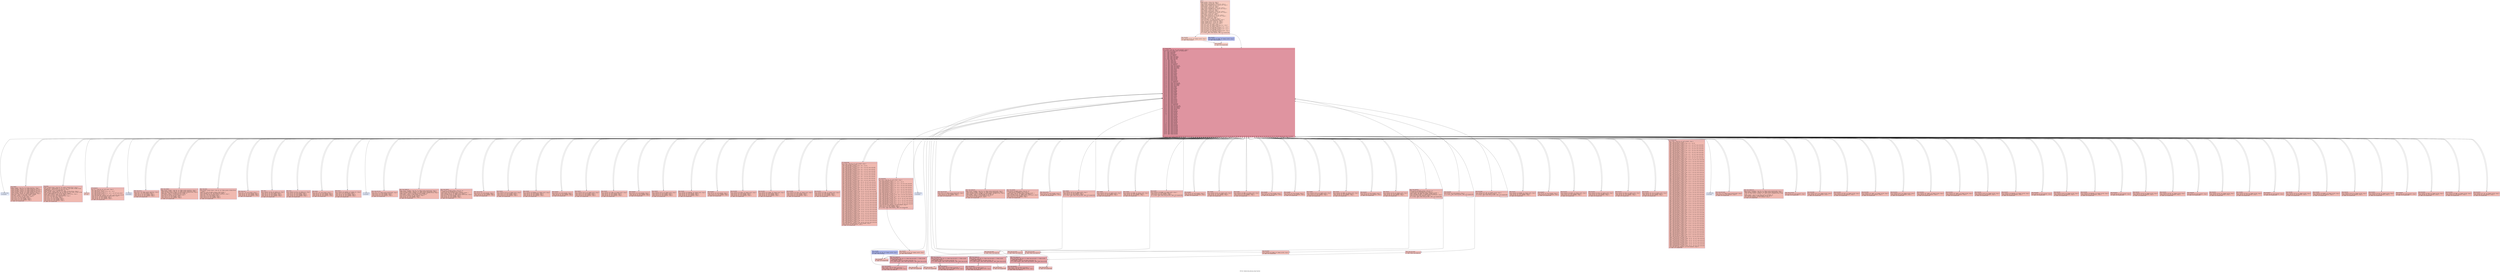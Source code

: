 digraph "CFG for 'chakravyuha_decrypt_string' function" {
	label="CFG for 'chakravyuha_decrypt_string' function";

	Node0x6248902d66d0 [shape=record,color="#3d50c3ff", style=filled, fillcolor="#f08b6e70" fontname="Courier",label="{entry:\l|  %dummy.var219 = alloca i32, align 4\l  %cff.state157 = alloca i32, align 4\l  %fake.counter.phialloca154 = alloca i32, align 4\l  %fake.counter.reload155.alloca = alloca i32, align 4\l  %dummy.var119 = alloca i32, align 4\l  %cff.state82 = alloca i32, align 4\l  %fake.counter.phialloca79 = alloca i32, align 4\l  %fake.counter.reload80.alloca = alloca i32, align 4\l  %dummy.var53 = alloca i32, align 4\l  %cff.state35 = alloca i32, align 4\l  %fake.counter.phialloca32 = alloca i32, align 4\l  %fake.counter.reload33.alloca = alloca i32, align 4\l  %dummy.var12 = alloca i32, align 4\l  %cff.state5 = alloca i32, align 4\l  %fake.counter.phialloca = alloca i32, align 4\l  %fake.counter.reload.alloca = alloca i32, align 4\l  %dummy.var = alloca i32, align 4\l  %cff.state = alloca i32, align 4\l  %index.phialloca = alloca i32, align 4\l  store i32 undef, ptr %index.phialloca, align 4\l  store i32 0, ptr %index.phialloca, align 4\l  %index.reload2.alloca = alloca i32, align 4\l  %index.reload1.alloca = alloca i32, align 4\l  %index.reload.alloca = alloca i32, align 4\l  store i32 1, ptr %cff.state, align 4\l  store i32 undef, ptr %fake.counter.phialloca, align 4\l  store i32 4, ptr %cff.state5, align 4\l  store i32 undef, ptr %fake.counter.phialloca32, align 4\l  store i32 14, ptr %cff.state35, align 4\l  store i32 undef, ptr %fake.counter.phialloca79, align 4\l  store i32 33, ptr %cff.state82, align 4\l  store i32 undef, ptr %fake.counter.phialloca154, align 4\l  store i32 58, ptr %cff.state157, align 4\l  br i1 false, label %fake.then250, label %cff.dispatch158\l|{<s0>T|<s1>F}}"];
	Node0x6248902d66d0:s0 -> Node0x6248903cb530;
	Node0x6248902d66d0:s1 -> Node0x624890377e90;
	Node0x6248902d6670 [shape=record,color="#3d50c3ff", style=filled, fillcolor="#de614d70" fontname="Courier",label="{loop_header:\l|  %index.reload3 = load i32, ptr %index.phialloca, align 4\l  %index.reload2 = load i32, ptr %index.phialloca, align 4\l  store i32 %index.reload2, ptr %index.reload2.alloca, align 4\l  %index.reload1 = load i32, ptr %index.phialloca, align 4\l  store i32 %index.reload1, ptr %index.reload1.alloca, align 4\l  %index.reload = load i32, ptr %index.phialloca, align 4\l  store i32 %index.reload, ptr %index.reload.alloca, align 4\l  %loop_cond = icmp slt i32 %index.reload3, %length\l  %cff.next = select i1 %loop_cond, i32 2, i32 3\l  store i32 %cff.next, ptr %cff.state, align 4\l  store i32 4, ptr %cff.state5, align 4\l  store i32 14, ptr %cff.state35, align 4\l  store i32 33, ptr %cff.state82, align 4\l  store i32 58, ptr %cff.state157, align 4\l  br label %cff.dispatch158\l}"];
	Node0x6248902d6670 -> Node0x624890377e90;
	Node0x6248902d64e0 [shape=record,color="#3d50c3ff", style=filled, fillcolor="#de614d70" fontname="Courier",label="{loop_body:\l|  %index.reload2.reload = load i32, ptr %index.reload2.alloca, align 4\l  %src_char_ptr = getelementptr i8, ptr %src_ptr, i32 %index.reload2.reload\l  %loaded_byte = load i8, ptr %src_char_ptr, align 1\l  %decrypted_byte = xor i8 %loaded_byte, -83\l  %index.reload1.reload = load i32, ptr %index.reload1.alloca, align 4\l  %dest_char_ptr = getelementptr i8, ptr %dest_ptr, i32 %index.reload1.reload\l  store i8 %decrypted_byte, ptr %dest_char_ptr, align 1\l  %index.reload.reload = load i32, ptr %index.reload.alloca, align 4\l  %next_index = add i32 %index.reload.reload, 1\l  store i32 %next_index, ptr %index.phialloca, align 4\l  store i32 1, ptr %cff.state, align 4\l  store i32 4, ptr %cff.state5, align 4\l  store i32 14, ptr %cff.state35, align 4\l  store i32 33, ptr %cff.state82, align 4\l  store i32 58, ptr %cff.state157, align 4\l  br label %cff.dispatch158\l}"];
	Node0x6248902d64e0 -> Node0x624890377e90;
	Node0x6248902d6610 [shape=record,color="#3d50c3ff", style=filled, fillcolor="#f08b6e70" fontname="Courier",label="{loop_exit:\l|  ret void\l}"];
	Node0x6248902d6730 [shape=record,color="#3d50c3ff", style=filled, fillcolor="#de614d70" fontname="Courier",label="{cff.dispatch:\l|  %cff.cur = load i32, ptr %cff.state, align 4\l  %0 = icmp eq i32 %cff.cur, 1\l  %cff.case.select = select i1 %0, i32 1, i32 5\l  %1 = icmp eq i32 %cff.cur, 2\l  %cff.case.select9 = select i1 %1, i32 2, i32 %cff.case.select\l  %2 = icmp eq i32 %cff.cur, 3\l  %cff.case.select10 = select i1 %2, i32 3, i32 %cff.case.select9\l  store i32 %cff.case.select10, ptr %cff.state5, align 4\l  store i32 14, ptr %cff.state35, align 4\l  store i32 33, ptr %cff.state82, align 4\l  store i32 58, ptr %cff.state157, align 4\l  br label %cff.dispatch158\l}"];
	Node0x6248902d6730 -> Node0x624890377e90;
	Node0x6248902ed750 [shape=record,color="#3d50c3ff", style=filled, fillcolor="#c7d7f070" fontname="Courier",label="{cff.default:\l|  unreachable\l}"];
	Node0x6248902fbd10 [shape=record,color="#3d50c3ff", style=filled, fillcolor="#de614d70" fontname="Courier",label="{fake.loop.entry:\l|  store i32 0, ptr %fake.counter.phialloca, align 4\l  store i32 7, ptr %cff.state5, align 4\l  store i32 14, ptr %cff.state35, align 4\l  store i32 33, ptr %cff.state82, align 4\l  store i32 58, ptr %cff.state157, align 4\l  br label %cff.dispatch158\l}"];
	Node0x6248902fbd10 -> Node0x624890377e90;
	Node0x6248902fbda0 [shape=record,color="#3d50c3ff", style=filled, fillcolor="#de614d70" fontname="Courier",label="{fake.loop.header:\l|  %fake.counter.reload4 = load i32, ptr %fake.counter.phialloca, align 4\l  %fake.counter.reload = load i32, ptr %fake.counter.phialloca, align 4\l  store i32 %fake.counter.reload, ptr %fake.counter.reload.alloca, align 4\l  %fake.cond = icmp slt i32 %fake.counter.reload4, 10\l  %cff.next11 = select i1 %fake.cond, i32 8, i32 9\l  store i32 %cff.next11, ptr %cff.state5, align 4\l  store i32 14, ptr %cff.state35, align 4\l  store i32 33, ptr %cff.state82, align 4\l  store i32 58, ptr %cff.state157, align 4\l  br label %cff.dispatch158\l}"];
	Node0x6248902fbda0 -> Node0x624890377e90;
	Node0x6248902fbe30 [shape=record,color="#3d50c3ff", style=filled, fillcolor="#de614d70" fontname="Courier",label="{fake.loop.body:\l|  %fake.counter.reload.reload = load i32, ptr %fake.counter.reload.alloca,\l... align 4\l  %fake.inc = add i32 %fake.counter.reload.reload, 1\l  store volatile i32 1387, ptr %dummy.var, align 4\l  store i32 %fake.inc, ptr %fake.counter.phialloca, align 4\l  store i32 7, ptr %cff.state5, align 4\l  store i32 14, ptr %cff.state35, align 4\l  store i32 33, ptr %cff.state82, align 4\l  store i32 58, ptr %cff.state157, align 4\l  br label %cff.dispatch158\l}"];
	Node0x6248902fbe30 -> Node0x624890377e90;
	Node0x6248902fbec0 [shape=record,color="#3d50c3ff", style=filled, fillcolor="#de614d70" fontname="Courier",label="{fake.loop.exit:\l|  store i32 4, ptr %cff.state5, align 4\l  store i32 14, ptr %cff.state35, align 4\l  store i32 33, ptr %cff.state82, align 4\l  store i32 58, ptr %cff.state157, align 4\l  br label %cff.dispatch158\l}"];
	Node0x6248902fbec0 -> Node0x624890377e90;
	Node0x6248902fc4d0 [shape=record,color="#3d50c3ff", style=filled, fillcolor="#de614d70" fontname="Courier",label="{fake.then:\l|  store volatile i32 48, ptr %dummy.var, align 4\l  store i32 12, ptr %cff.state5, align 4\l  store i32 14, ptr %cff.state35, align 4\l  store i32 33, ptr %cff.state82, align 4\l  store i32 58, ptr %cff.state157, align 4\l  br label %cff.dispatch158\l}"];
	Node0x6248902fc4d0 -> Node0x624890377e90;
	Node0x6248902fc560 [shape=record,color="#3d50c3ff", style=filled, fillcolor="#de614d70" fontname="Courier",label="{fake.else:\l|  store volatile i32 576, ptr %dummy.var, align 4\l  store i32 12, ptr %cff.state5, align 4\l  store i32 14, ptr %cff.state35, align 4\l  store i32 33, ptr %cff.state82, align 4\l  store i32 58, ptr %cff.state157, align 4\l  br label %cff.dispatch158\l}"];
	Node0x6248902fc560 -> Node0x624890377e90;
	Node0x6248902fc5f0 [shape=record,color="#3d50c3ff", style=filled, fillcolor="#de614d70" fontname="Courier",label="{fake.merge:\l|  store i32 4, ptr %cff.state5, align 4\l  store i32 14, ptr %cff.state35, align 4\l  store i32 33, ptr %cff.state82, align 4\l  store i32 58, ptr %cff.state157, align 4\l  br label %cff.dispatch158\l}"];
	Node0x6248902fc5f0 -> Node0x624890377e90;
	Node0x6248902fc950 [shape=record,color="#3d50c3ff", style=filled, fillcolor="#de614d70" fontname="Courier",label="{fake.block:\l|  store volatile i32 1640795, ptr %dummy.var, align 4\l  store i32 4, ptr %cff.state5, align 4\l  store i32 14, ptr %cff.state35, align 4\l  store i32 33, ptr %cff.state82, align 4\l  store i32 58, ptr %cff.state157, align 4\l  br label %cff.dispatch158\l}"];
	Node0x6248902fc950 -> Node0x624890377e90;
	Node0x6248902fc000 [shape=record,color="#3d50c3ff", style=filled, fillcolor="#de614d70" fontname="Courier",label="{cff.dispatch6:\l|  %cff.cur8 = load i32, ptr %cff.state5, align 4\l  %3 = icmp eq i32 %cff.cur8, 1\l  %cff.case.select39 = select i1 %3, i32 1, i32 15\l  %4 = icmp eq i32 %cff.cur8, 2\l  %cff.case.select40 = select i1 %4, i32 2, i32 %cff.case.select39\l  %5 = icmp eq i32 %cff.cur8, 3\l  %cff.case.select41 = select i1 %5, i32 3, i32 %cff.case.select40\l  %6 = icmp eq i32 %cff.cur8, 4\l  %cff.case.select42 = select i1 %6, i32 4, i32 %cff.case.select41\l  %7 = icmp eq i32 %cff.cur8, 5\l  %cff.case.select43 = select i1 %7, i32 5, i32 %cff.case.select42\l  %8 = icmp eq i32 %cff.cur8, 6\l  %cff.case.select44 = select i1 %8, i32 6, i32 %cff.case.select43\l  %9 = icmp eq i32 %cff.cur8, 7\l  %cff.case.select45 = select i1 %9, i32 7, i32 %cff.case.select44\l  %10 = icmp eq i32 %cff.cur8, 8\l  %cff.case.select46 = select i1 %10, i32 8, i32 %cff.case.select45\l  %11 = icmp eq i32 %cff.cur8, 9\l  %cff.case.select47 = select i1 %11, i32 9, i32 %cff.case.select46\l  %12 = icmp eq i32 %cff.cur8, 10\l  %cff.case.select48 = select i1 %12, i32 10, i32 %cff.case.select47\l  %13 = icmp eq i32 %cff.cur8, 11\l  %cff.case.select49 = select i1 %13, i32 11, i32 %cff.case.select48\l  %14 = icmp eq i32 %cff.cur8, 12\l  %cff.case.select50 = select i1 %14, i32 12, i32 %cff.case.select49\l  %15 = icmp eq i32 %cff.cur8, 13\l  %cff.case.select51 = select i1 %15, i32 13, i32 %cff.case.select50\l  store i32 %cff.case.select51, ptr %cff.state35, align 4\l  store i32 33, ptr %cff.state82, align 4\l  store i32 58, ptr %cff.state157, align 4\l  br i1 false, label %fake.then247, label %cff.dispatch158\l|{<s0>T|<s1>F}}"];
	Node0x6248902fc000:s0 -> Node0x6248903cb0b0;
	Node0x6248902fc000:s1 -> Node0x624890377e90;
	Node0x6248902fc060 [shape=record,color="#3d50c3ff", style=filled, fillcolor="#c7d7f070" fontname="Courier",label="{cff.default7:\l|  unreachable\l}"];
	Node0x624890315f10 [shape=record,color="#3d50c3ff", style=filled, fillcolor="#de614d70" fontname="Courier",label="{fake.loop.entry13:\l|  store i32 0, ptr %fake.counter.phialloca32, align 4\l  store i32 17, ptr %cff.state35, align 4\l  store i32 33, ptr %cff.state82, align 4\l  store i32 58, ptr %cff.state157, align 4\l  br label %cff.dispatch158\l}"];
	Node0x624890315f10 -> Node0x624890377e90;
	Node0x624890315f70 [shape=record,color="#3d50c3ff", style=filled, fillcolor="#de614d70" fontname="Courier",label="{fake.loop.header14:\l|  %fake.counter.reload34 = load i32, ptr %fake.counter.phialloca32, align 4\l  %fake.counter.reload33 = load i32, ptr %fake.counter.phialloca32, align 4\l  store i32 %fake.counter.reload33, ptr %fake.counter.reload33.alloca, align 4\l  %fake.cond17 = icmp slt i32 %fake.counter.reload34, 10\l  %cff.next52 = select i1 %fake.cond17, i32 18, i32 19\l  store i32 %cff.next52, ptr %cff.state35, align 4\l  store i32 33, ptr %cff.state82, align 4\l  store i32 58, ptr %cff.state157, align 4\l  br label %cff.dispatch158\l}"];
	Node0x624890315f70 -> Node0x624890377e90;
	Node0x624890316000 [shape=record,color="#3d50c3ff", style=filled, fillcolor="#de614d70" fontname="Courier",label="{fake.loop.body15:\l|  %fake.counter.reload33.reload = load i32, ptr\l... %fake.counter.reload33.alloca, align 4\l  %fake.inc18 = add i32 %fake.counter.reload33.reload, 1\l  store volatile i32 16, ptr %dummy.var12, align 4\l  store i32 %fake.inc18, ptr %fake.counter.phialloca32, align 4\l  store i32 17, ptr %cff.state35, align 4\l  store i32 33, ptr %cff.state82, align 4\l  store i32 58, ptr %cff.state157, align 4\l  br label %cff.dispatch158\l}"];
	Node0x624890316000 -> Node0x624890377e90;
	Node0x624890316090 [shape=record,color="#3d50c3ff", style=filled, fillcolor="#de614d70" fontname="Courier",label="{fake.loop.exit16:\l|  store i32 14, ptr %cff.state35, align 4\l  store i32 33, ptr %cff.state82, align 4\l  store i32 58, ptr %cff.state157, align 4\l  br label %cff.dispatch158\l}"];
	Node0x624890316090 -> Node0x624890377e90;
	Node0x624890316670 [shape=record,color="#3d50c3ff", style=filled, fillcolor="#de614d70" fontname="Courier",label="{fake.then19:\l|  store volatile i32 78, ptr %dummy.var12, align 4\l  store i32 22, ptr %cff.state35, align 4\l  store i32 33, ptr %cff.state82, align 4\l  store i32 58, ptr %cff.state157, align 4\l  br label %cff.dispatch158\l}"];
	Node0x624890316670 -> Node0x624890377e90;
	Node0x624890316700 [shape=record,color="#3d50c3ff", style=filled, fillcolor="#de614d70" fontname="Courier",label="{fake.else20:\l|  store volatile i32 8709120, ptr %dummy.var12, align 4\l  store i32 22, ptr %cff.state35, align 4\l  store i32 33, ptr %cff.state82, align 4\l  store i32 58, ptr %cff.state157, align 4\l  br label %cff.dispatch158\l}"];
	Node0x624890316700 -> Node0x624890377e90;
	Node0x624890316790 [shape=record,color="#3d50c3ff", style=filled, fillcolor="#de614d70" fontname="Courier",label="{fake.merge21:\l|  store i32 14, ptr %cff.state35, align 4\l  store i32 33, ptr %cff.state82, align 4\l  store i32 58, ptr %cff.state157, align 4\l  br label %cff.dispatch158\l}"];
	Node0x624890316790 -> Node0x624890377e90;
	Node0x624890316af0 [shape=record,color="#3d50c3ff", style=filled, fillcolor="#de614d70" fontname="Courier",label="{fake.then22:\l|  store volatile i32 57, ptr %dummy.var12, align 4\l  store i32 25, ptr %cff.state35, align 4\l  store i32 33, ptr %cff.state82, align 4\l  store i32 58, ptr %cff.state157, align 4\l  br label %cff.dispatch158\l}"];
	Node0x624890316af0 -> Node0x624890377e90;
	Node0x624890316b80 [shape=record,color="#3d50c3ff", style=filled, fillcolor="#de614d70" fontname="Courier",label="{fake.else23:\l|  store volatile i32 17280, ptr %dummy.var12, align 4\l  store i32 25, ptr %cff.state35, align 4\l  store i32 33, ptr %cff.state82, align 4\l  store i32 58, ptr %cff.state157, align 4\l  br label %cff.dispatch158\l}"];
	Node0x624890316b80 -> Node0x624890377e90;
	Node0x624890316c10 [shape=record,color="#3d50c3ff", style=filled, fillcolor="#de614d70" fontname="Courier",label="{fake.merge24:\l|  store i32 14, ptr %cff.state35, align 4\l  store i32 33, ptr %cff.state82, align 4\l  store i32 58, ptr %cff.state157, align 4\l  br label %cff.dispatch158\l}"];
	Node0x624890316c10 -> Node0x624890377e90;
	Node0x624890316f70 [shape=record,color="#3d50c3ff", style=filled, fillcolor="#de614d70" fontname="Courier",label="{fake.then25:\l|  store volatile i32 87, ptr %dummy.var12, align 4\l  store i32 28, ptr %cff.state35, align 4\l  store i32 33, ptr %cff.state82, align 4\l  store i32 58, ptr %cff.state157, align 4\l  br label %cff.dispatch158\l}"];
	Node0x624890316f70 -> Node0x624890377e90;
	Node0x624890317000 [shape=record,color="#3d50c3ff", style=filled, fillcolor="#de614d70" fontname="Courier",label="{fake.else26:\l|  store volatile i32 87091200, ptr %dummy.var12, align 4\l  store i32 28, ptr %cff.state35, align 4\l  store i32 33, ptr %cff.state82, align 4\l  store i32 58, ptr %cff.state157, align 4\l  br label %cff.dispatch158\l}"];
	Node0x624890317000 -> Node0x624890377e90;
	Node0x624890317090 [shape=record,color="#3d50c3ff", style=filled, fillcolor="#de614d70" fontname="Courier",label="{fake.merge27:\l|  store i32 14, ptr %cff.state35, align 4\l  store i32 33, ptr %cff.state82, align 4\l  store i32 58, ptr %cff.state157, align 4\l  br label %cff.dispatch158\l}"];
	Node0x624890317090 -> Node0x624890377e90;
	Node0x6248903173f0 [shape=record,color="#3d50c3ff", style=filled, fillcolor="#de614d70" fontname="Courier",label="{fake.block28:\l|  store volatile i32 23238, ptr %dummy.var12, align 4\l  store i32 14, ptr %cff.state35, align 4\l  store i32 33, ptr %cff.state82, align 4\l  store i32 58, ptr %cff.state157, align 4\l  br label %cff.dispatch158\l}"];
	Node0x6248903173f0 -> Node0x624890377e90;
	Node0x6248903177b0 [shape=record,color="#3d50c3ff", style=filled, fillcolor="#de614d70" fontname="Courier",label="{fake.block29:\l|  store volatile i32 115500, ptr %dummy.var12, align 4\l  store i32 14, ptr %cff.state35, align 4\l  store i32 33, ptr %cff.state82, align 4\l  store i32 58, ptr %cff.state157, align 4\l  br label %cff.dispatch158\l}"];
	Node0x6248903177b0 -> Node0x624890377e90;
	Node0x624890317ae0 [shape=record,color="#3d50c3ff", style=filled, fillcolor="#de614d70" fontname="Courier",label="{fake.block30:\l|  store volatile i32 17357, ptr %dummy.var12, align 4\l  store i32 14, ptr %cff.state35, align 4\l  store i32 33, ptr %cff.state82, align 4\l  store i32 58, ptr %cff.state157, align 4\l  br label %cff.dispatch158\l}"];
	Node0x624890317ae0 -> Node0x624890377e90;
	Node0x624890317e70 [shape=record,color="#3d50c3ff", style=filled, fillcolor="#de614d70" fontname="Courier",label="{fake.block31:\l|  store volatile i32 3209, ptr %dummy.var12, align 4\l  store i32 14, ptr %cff.state35, align 4\l  store i32 33, ptr %cff.state82, align 4\l  store i32 58, ptr %cff.state157, align 4\l  br label %cff.dispatch158\l}"];
	Node0x624890317e70 -> Node0x624890377e90;
	Node0x6248903161d0 [shape=record,color="#3d50c3ff", style=filled, fillcolor="#de614d70" fontname="Courier",label="{cff.dispatch36:\l|  %cff.cur38 = load i32, ptr %cff.state35, align 4\l  %16 = icmp eq i32 %cff.cur38, 1\l  %cff.case.select86 = select i1 %16, i32 1, i32 34\l  %17 = icmp eq i32 %cff.cur38, 2\l  %cff.case.select87 = select i1 %17, i32 2, i32 %cff.case.select86\l  %18 = icmp eq i32 %cff.cur38, 3\l  %cff.case.select88 = select i1 %18, i32 3, i32 %cff.case.select87\l  %19 = icmp eq i32 %cff.cur38, 4\l  %cff.case.select89 = select i1 %19, i32 4, i32 %cff.case.select88\l  %20 = icmp eq i32 %cff.cur38, 5\l  %cff.case.select90 = select i1 %20, i32 5, i32 %cff.case.select89\l  %21 = icmp eq i32 %cff.cur38, 6\l  %cff.case.select91 = select i1 %21, i32 6, i32 %cff.case.select90\l  %22 = icmp eq i32 %cff.cur38, 7\l  %cff.case.select92 = select i1 %22, i32 7, i32 %cff.case.select91\l  %23 = icmp eq i32 %cff.cur38, 8\l  %cff.case.select93 = select i1 %23, i32 8, i32 %cff.case.select92\l  %24 = icmp eq i32 %cff.cur38, 9\l  %cff.case.select94 = select i1 %24, i32 9, i32 %cff.case.select93\l  %25 = icmp eq i32 %cff.cur38, 10\l  %cff.case.select95 = select i1 %25, i32 10, i32 %cff.case.select94\l  %26 = icmp eq i32 %cff.cur38, 11\l  %cff.case.select96 = select i1 %26, i32 11, i32 %cff.case.select95\l  %27 = icmp eq i32 %cff.cur38, 12\l  %cff.case.select97 = select i1 %27, i32 12, i32 %cff.case.select96\l  %28 = icmp eq i32 %cff.cur38, 13\l  %cff.case.select98 = select i1 %28, i32 13, i32 %cff.case.select97\l  %29 = icmp eq i32 %cff.cur38, 14\l  %cff.case.select99 = select i1 %29, i32 14, i32 %cff.case.select98\l  %30 = icmp eq i32 %cff.cur38, 15\l  %cff.case.select100 = select i1 %30, i32 15, i32 %cff.case.select99\l  %31 = icmp eq i32 %cff.cur38, 16\l  %cff.case.select101 = select i1 %31, i32 16, i32 %cff.case.select100\l  %32 = icmp eq i32 %cff.cur38, 17\l  %cff.case.select102 = select i1 %32, i32 17, i32 %cff.case.select101\l  %33 = icmp eq i32 %cff.cur38, 18\l  %cff.case.select103 = select i1 %33, i32 18, i32 %cff.case.select102\l  %34 = icmp eq i32 %cff.cur38, 19\l  %cff.case.select104 = select i1 %34, i32 19, i32 %cff.case.select103\l  %35 = icmp eq i32 %cff.cur38, 20\l  %cff.case.select105 = select i1 %35, i32 20, i32 %cff.case.select104\l  %36 = icmp eq i32 %cff.cur38, 21\l  %cff.case.select106 = select i1 %36, i32 21, i32 %cff.case.select105\l  %37 = icmp eq i32 %cff.cur38, 22\l  %cff.case.select107 = select i1 %37, i32 22, i32 %cff.case.select106\l  %38 = icmp eq i32 %cff.cur38, 23\l  %cff.case.select108 = select i1 %38, i32 23, i32 %cff.case.select107\l  %39 = icmp eq i32 %cff.cur38, 24\l  %cff.case.select109 = select i1 %39, i32 24, i32 %cff.case.select108\l  %40 = icmp eq i32 %cff.cur38, 25\l  %cff.case.select110 = select i1 %40, i32 25, i32 %cff.case.select109\l  %41 = icmp eq i32 %cff.cur38, 26\l  %cff.case.select111 = select i1 %41, i32 26, i32 %cff.case.select110\l  %42 = icmp eq i32 %cff.cur38, 27\l  %cff.case.select112 = select i1 %42, i32 27, i32 %cff.case.select111\l  %43 = icmp eq i32 %cff.cur38, 28\l  %cff.case.select113 = select i1 %43, i32 28, i32 %cff.case.select112\l  %44 = icmp eq i32 %cff.cur38, 29\l  %cff.case.select114 = select i1 %44, i32 29, i32 %cff.case.select113\l  %45 = icmp eq i32 %cff.cur38, 30\l  %cff.case.select115 = select i1 %45, i32 30, i32 %cff.case.select114\l  %46 = icmp eq i32 %cff.cur38, 31\l  %cff.case.select116 = select i1 %46, i32 31, i32 %cff.case.select115\l  %47 = icmp eq i32 %cff.cur38, 32\l  %cff.case.select117 = select i1 %47, i32 32, i32 %cff.case.select116\l  store i32 %cff.case.select117, ptr %cff.state82, align 4\l  store i32 58, ptr %cff.state157, align 4\l  br label %cff.dispatch158\l}"];
	Node0x6248903161d0 -> Node0x624890377e90;
	Node0x624890316230 [shape=record,color="#3d50c3ff", style=filled, fillcolor="#c7d7f070" fontname="Courier",label="{cff.default37:\l|  unreachable\l}"];
	Node0x624890308110 [shape=record,color="#3d50c3ff", style=filled, fillcolor="#de614d70" fontname="Courier",label="{fake.loop.entry54:\l|  store i32 0, ptr %fake.counter.phialloca79, align 4\l  store i32 36, ptr %cff.state82, align 4\l  store i32 58, ptr %cff.state157, align 4\l  br label %cff.dispatch158\l}"];
	Node0x624890308110 -> Node0x624890377e90;
	Node0x624890308170 [shape=record,color="#3d50c3ff", style=filled, fillcolor="#de614d70" fontname="Courier",label="{fake.loop.header55:\l|  %fake.counter.reload81 = load i32, ptr %fake.counter.phialloca79, align 4\l  %fake.counter.reload80 = load i32, ptr %fake.counter.phialloca79, align 4\l  store i32 %fake.counter.reload80, ptr %fake.counter.reload80.alloca, align 4\l  %fake.cond58 = icmp slt i32 %fake.counter.reload81, 10\l  %cff.next118 = select i1 %fake.cond58, i32 37, i32 38\l  store i32 %cff.next118, ptr %cff.state82, align 4\l  store i32 58, ptr %cff.state157, align 4\l  br label %cff.dispatch158\l}"];
	Node0x624890308170 -> Node0x624890377e90;
	Node0x624890308200 [shape=record,color="#3d50c3ff", style=filled, fillcolor="#de614d70" fontname="Courier",label="{fake.loop.body56:\l|  %fake.counter.reload80.reload = load i32, ptr\l... %fake.counter.reload80.alloca, align 4\l  %fake.inc59 = add i32 %fake.counter.reload80.reload, 1\l  store volatile i32 74, ptr %dummy.var53, align 4\l  store i32 %fake.inc59, ptr %fake.counter.phialloca79, align 4\l  store i32 36, ptr %cff.state82, align 4\l  store i32 58, ptr %cff.state157, align 4\l  br label %cff.dispatch158\l}"];
	Node0x624890308200 -> Node0x624890377e90;
	Node0x624890308290 [shape=record,color="#3d50c3ff", style=filled, fillcolor="#de614d70" fontname="Courier",label="{fake.loop.exit57:\l|  store i32 33, ptr %cff.state82, align 4\l  store i32 58, ptr %cff.state157, align 4\l  br label %cff.dispatch158\l}"];
	Node0x624890308290 -> Node0x624890377e90;
	Node0x62489033d6f0 [shape=record,color="#3d50c3ff", style=filled, fillcolor="#de614d70" fontname="Courier",label="{fake.then60:\l|  store volatile i32 52, ptr %dummy.var53, align 4\l  store i32 41, ptr %cff.state82, align 4\l  store i32 58, ptr %cff.state157, align 4\l  br label %cff.dispatch158\l}"];
	Node0x62489033d6f0 -> Node0x624890377e90;
	Node0x62489033d780 [shape=record,color="#3d50c3ff", style=filled, fillcolor="#de614d70" fontname="Courier",label="{fake.else61:\l|  store volatile i32 2880, ptr %dummy.var53, align 4\l  store i32 41, ptr %cff.state82, align 4\l  store i32 58, ptr %cff.state157, align 4\l  br label %cff.dispatch158\l}"];
	Node0x62489033d780 -> Node0x624890377e90;
	Node0x62489033d810 [shape=record,color="#3d50c3ff", style=filled, fillcolor="#de614d70" fontname="Courier",label="{fake.merge62:\l|  store i32 33, ptr %cff.state82, align 4\l  store i32 58, ptr %cff.state157, align 4\l  br label %cff.dispatch158\l}"];
	Node0x62489033d810 -> Node0x624890377e90;
	Node0x62489033db70 [shape=record,color="#3d50c3ff", style=filled, fillcolor="#de614d70" fontname="Courier",label="{fake.then63:\l|  store volatile i32 52, ptr %dummy.var53, align 4\l  store i32 44, ptr %cff.state82, align 4\l  store i32 58, ptr %cff.state157, align 4\l  br label %cff.dispatch158\l}"];
	Node0x62489033db70 -> Node0x624890377e90;
	Node0x62489033dc00 [shape=record,color="#3d50c3ff", style=filled, fillcolor="#de614d70" fontname="Courier",label="{fake.else64:\l|  store volatile i32 2880, ptr %dummy.var53, align 4\l  store i32 44, ptr %cff.state82, align 4\l  store i32 58, ptr %cff.state157, align 4\l  br label %cff.dispatch158\l}"];
	Node0x62489033dc00 -> Node0x624890377e90;
	Node0x62489033dc90 [shape=record,color="#3d50c3ff", style=filled, fillcolor="#de614d70" fontname="Courier",label="{fake.merge65:\l|  store i32 33, ptr %cff.state82, align 4\l  store i32 58, ptr %cff.state157, align 4\l  br label %cff.dispatch158\l}"];
	Node0x62489033dc90 -> Node0x624890377e90;
	Node0x62489033dff0 [shape=record,color="#3d50c3ff", style=filled, fillcolor="#de614d70" fontname="Courier",label="{fake.then66:\l|  store volatile i32 70, ptr %dummy.var53, align 4\l  store i32 47, ptr %cff.state82, align 4\l  store i32 58, ptr %cff.state157, align 4\l  br i1 false, label %fake.loop.entry240, label %cff.dispatch158\l|{<s0>T|<s1>F}}"];
	Node0x62489033dff0:s0 -> Node0x6248903ca920;
	Node0x62489033dff0:s1 -> Node0x624890377e90;
	Node0x62489033e080 [shape=record,color="#3d50c3ff", style=filled, fillcolor="#de614d70" fontname="Courier",label="{fake.else67:\l|  store volatile i32 967680, ptr %dummy.var53, align 4\l  store i32 47, ptr %cff.state82, align 4\l  store i32 58, ptr %cff.state157, align 4\l  br i1 false, label %fake.loop.entry233, label %cff.dispatch158\l|{<s0>T|<s1>F}}"];
	Node0x62489033e080:s0 -> Node0x6248903ca190;
	Node0x62489033e080:s1 -> Node0x624890377e90;
	Node0x62489033e110 [shape=record,color="#3d50c3ff", style=filled, fillcolor="#de614d70" fontname="Courier",label="{fake.merge68:\l|  store i32 33, ptr %cff.state82, align 4\l  store i32 58, ptr %cff.state157, align 4\l  br label %cff.dispatch158\l}"];
	Node0x62489033e110 -> Node0x624890377e90;
	Node0x62489033e470 [shape=record,color="#3d50c3ff", style=filled, fillcolor="#de614d70" fontname="Courier",label="{fake.then69:\l|  store volatile i32 52, ptr %dummy.var53, align 4\l  store i32 50, ptr %cff.state82, align 4\l  store i32 58, ptr %cff.state157, align 4\l  br label %cff.dispatch158\l}"];
	Node0x62489033e470 -> Node0x624890377e90;
	Node0x62489033e500 [shape=record,color="#3d50c3ff", style=filled, fillcolor="#de614d70" fontname="Courier",label="{fake.else70:\l|  store volatile i32 2880, ptr %dummy.var53, align 4\l  store i32 50, ptr %cff.state82, align 4\l  store i32 58, ptr %cff.state157, align 4\l  br label %cff.dispatch158\l}"];
	Node0x62489033e500 -> Node0x624890377e90;
	Node0x62489033e590 [shape=record,color="#3d50c3ff", style=filled, fillcolor="#de614d70" fontname="Courier",label="{fake.merge71:\l|  store i32 33, ptr %cff.state82, align 4\l  store i32 58, ptr %cff.state157, align 4\l  br label %cff.dispatch158\l}"];
	Node0x62489033e590 -> Node0x624890377e90;
	Node0x62489033e8f0 [shape=record,color="#3d50c3ff", style=filled, fillcolor="#de614d70" fontname="Courier",label="{fake.then72:\l|  store volatile i32 70, ptr %dummy.var53, align 4\l  store i32 53, ptr %cff.state82, align 4\l  store i32 58, ptr %cff.state157, align 4\l  br label %cff.dispatch158\l}"];
	Node0x62489033e8f0 -> Node0x624890377e90;
	Node0x62489033e980 [shape=record,color="#3d50c3ff", style=filled, fillcolor="#de614d70" fontname="Courier",label="{fake.else73:\l|  store volatile i32 967680, ptr %dummy.var53, align 4\l  store i32 53, ptr %cff.state82, align 4\l  store i32 58, ptr %cff.state157, align 4\l  br label %cff.dispatch158\l}"];
	Node0x62489033e980 -> Node0x624890377e90;
	Node0x62489033ea10 [shape=record,color="#3d50c3ff", style=filled, fillcolor="#de614d70" fontname="Courier",label="{fake.merge74:\l|  store i32 33, ptr %cff.state82, align 4\l  store i32 58, ptr %cff.state157, align 4\l  br label %cff.dispatch158\l}"];
	Node0x62489033ea10 -> Node0x624890377e90;
	Node0x62489033ed70 [shape=record,color="#3d50c3ff", style=filled, fillcolor="#de614d70" fontname="Courier",label="{fake.block75:\l|  store volatile i32 63379, ptr %dummy.var53, align 4\l  store i32 33, ptr %cff.state82, align 4\l  store i32 58, ptr %cff.state157, align 4\l  br label %cff.dispatch158\l}"];
	Node0x62489033ed70 -> Node0x624890377e90;
	Node0x62489033f100 [shape=record,color="#3d50c3ff", style=filled, fillcolor="#de614d70" fontname="Courier",label="{fake.block76:\l|  store volatile i32 464, ptr %dummy.var53, align 4\l  store i32 33, ptr %cff.state82, align 4\l  store i32 58, ptr %cff.state157, align 4\l  br label %cff.dispatch158\l}"];
	Node0x62489033f100 -> Node0x624890377e90;
	Node0x62489033f340 [shape=record,color="#3d50c3ff", style=filled, fillcolor="#de614d70" fontname="Courier",label="{fake.block77:\l|  store volatile i32 106, ptr %dummy.var53, align 4\l  store i32 33, ptr %cff.state82, align 4\l  store i32 58, ptr %cff.state157, align 4\l  br label %cff.dispatch158\l}"];
	Node0x62489033f340 -> Node0x624890377e90;
	Node0x62489033f580 [shape=record,color="#3d50c3ff", style=filled, fillcolor="#de614d70" fontname="Courier",label="{fake.block78:\l|  store volatile i32 -20, ptr %dummy.var53, align 4\l  store i32 33, ptr %cff.state82, align 4\l  store i32 58, ptr %cff.state157, align 4\l  br label %cff.dispatch158\l}"];
	Node0x62489033f580 -> Node0x624890377e90;
	Node0x6248903083d0 [shape=record,color="#3d50c3ff", style=filled, fillcolor="#de614d70" fontname="Courier",label="{cff.dispatch83:\l|  %cff.cur85 = load i32, ptr %cff.state82, align 4\l  %48 = icmp eq i32 %cff.cur85, 1\l  %cff.case.select161 = select i1 %48, i32 1, i32 59\l  %49 = icmp eq i32 %cff.cur85, 2\l  %cff.case.select162 = select i1 %49, i32 2, i32 %cff.case.select161\l  %50 = icmp eq i32 %cff.cur85, 3\l  %cff.case.select163 = select i1 %50, i32 3, i32 %cff.case.select162\l  %51 = icmp eq i32 %cff.cur85, 4\l  %cff.case.select164 = select i1 %51, i32 4, i32 %cff.case.select163\l  %52 = icmp eq i32 %cff.cur85, 5\l  %cff.case.select165 = select i1 %52, i32 5, i32 %cff.case.select164\l  %53 = icmp eq i32 %cff.cur85, 6\l  %cff.case.select166 = select i1 %53, i32 6, i32 %cff.case.select165\l  %54 = icmp eq i32 %cff.cur85, 7\l  %cff.case.select167 = select i1 %54, i32 7, i32 %cff.case.select166\l  %55 = icmp eq i32 %cff.cur85, 8\l  %cff.case.select168 = select i1 %55, i32 8, i32 %cff.case.select167\l  %56 = icmp eq i32 %cff.cur85, 9\l  %cff.case.select169 = select i1 %56, i32 9, i32 %cff.case.select168\l  %57 = icmp eq i32 %cff.cur85, 10\l  %cff.case.select170 = select i1 %57, i32 10, i32 %cff.case.select169\l  %58 = icmp eq i32 %cff.cur85, 11\l  %cff.case.select171 = select i1 %58, i32 11, i32 %cff.case.select170\l  %59 = icmp eq i32 %cff.cur85, 12\l  %cff.case.select172 = select i1 %59, i32 12, i32 %cff.case.select171\l  %60 = icmp eq i32 %cff.cur85, 13\l  %cff.case.select173 = select i1 %60, i32 13, i32 %cff.case.select172\l  %61 = icmp eq i32 %cff.cur85, 14\l  %cff.case.select174 = select i1 %61, i32 14, i32 %cff.case.select173\l  %62 = icmp eq i32 %cff.cur85, 15\l  %cff.case.select175 = select i1 %62, i32 15, i32 %cff.case.select174\l  %63 = icmp eq i32 %cff.cur85, 16\l  %cff.case.select176 = select i1 %63, i32 16, i32 %cff.case.select175\l  %64 = icmp eq i32 %cff.cur85, 17\l  %cff.case.select177 = select i1 %64, i32 17, i32 %cff.case.select176\l  %65 = icmp eq i32 %cff.cur85, 18\l  %cff.case.select178 = select i1 %65, i32 18, i32 %cff.case.select177\l  %66 = icmp eq i32 %cff.cur85, 19\l  %cff.case.select179 = select i1 %66, i32 19, i32 %cff.case.select178\l  %67 = icmp eq i32 %cff.cur85, 20\l  %cff.case.select180 = select i1 %67, i32 20, i32 %cff.case.select179\l  %68 = icmp eq i32 %cff.cur85, 21\l  %cff.case.select181 = select i1 %68, i32 21, i32 %cff.case.select180\l  %69 = icmp eq i32 %cff.cur85, 22\l  %cff.case.select182 = select i1 %69, i32 22, i32 %cff.case.select181\l  %70 = icmp eq i32 %cff.cur85, 23\l  %cff.case.select183 = select i1 %70, i32 23, i32 %cff.case.select182\l  %71 = icmp eq i32 %cff.cur85, 24\l  %cff.case.select184 = select i1 %71, i32 24, i32 %cff.case.select183\l  %72 = icmp eq i32 %cff.cur85, 25\l  %cff.case.select185 = select i1 %72, i32 25, i32 %cff.case.select184\l  %73 = icmp eq i32 %cff.cur85, 26\l  %cff.case.select186 = select i1 %73, i32 26, i32 %cff.case.select185\l  %74 = icmp eq i32 %cff.cur85, 27\l  %cff.case.select187 = select i1 %74, i32 27, i32 %cff.case.select186\l  %75 = icmp eq i32 %cff.cur85, 28\l  %cff.case.select188 = select i1 %75, i32 28, i32 %cff.case.select187\l  %76 = icmp eq i32 %cff.cur85, 29\l  %cff.case.select189 = select i1 %76, i32 29, i32 %cff.case.select188\l  %77 = icmp eq i32 %cff.cur85, 30\l  %cff.case.select190 = select i1 %77, i32 30, i32 %cff.case.select189\l  %78 = icmp eq i32 %cff.cur85, 31\l  %cff.case.select191 = select i1 %78, i32 31, i32 %cff.case.select190\l  %79 = icmp eq i32 %cff.cur85, 32\l  %cff.case.select192 = select i1 %79, i32 32, i32 %cff.case.select191\l  %80 = icmp eq i32 %cff.cur85, 33\l  %cff.case.select193 = select i1 %80, i32 33, i32 %cff.case.select192\l  %81 = icmp eq i32 %cff.cur85, 34\l  %cff.case.select194 = select i1 %81, i32 34, i32 %cff.case.select193\l  %82 = icmp eq i32 %cff.cur85, 35\l  %cff.case.select195 = select i1 %82, i32 35, i32 %cff.case.select194\l  %83 = icmp eq i32 %cff.cur85, 36\l  %cff.case.select196 = select i1 %83, i32 36, i32 %cff.case.select195\l  %84 = icmp eq i32 %cff.cur85, 37\l  %cff.case.select197 = select i1 %84, i32 37, i32 %cff.case.select196\l  %85 = icmp eq i32 %cff.cur85, 38\l  %cff.case.select198 = select i1 %85, i32 38, i32 %cff.case.select197\l  %86 = icmp eq i32 %cff.cur85, 39\l  %cff.case.select199 = select i1 %86, i32 39, i32 %cff.case.select198\l  %87 = icmp eq i32 %cff.cur85, 40\l  %cff.case.select200 = select i1 %87, i32 40, i32 %cff.case.select199\l  %88 = icmp eq i32 %cff.cur85, 41\l  %cff.case.select201 = select i1 %88, i32 41, i32 %cff.case.select200\l  %89 = icmp eq i32 %cff.cur85, 42\l  %cff.case.select202 = select i1 %89, i32 42, i32 %cff.case.select201\l  %90 = icmp eq i32 %cff.cur85, 43\l  %cff.case.select203 = select i1 %90, i32 43, i32 %cff.case.select202\l  %91 = icmp eq i32 %cff.cur85, 44\l  %cff.case.select204 = select i1 %91, i32 44, i32 %cff.case.select203\l  %92 = icmp eq i32 %cff.cur85, 45\l  %cff.case.select205 = select i1 %92, i32 45, i32 %cff.case.select204\l  %93 = icmp eq i32 %cff.cur85, 46\l  %cff.case.select206 = select i1 %93, i32 46, i32 %cff.case.select205\l  %94 = icmp eq i32 %cff.cur85, 47\l  %cff.case.select207 = select i1 %94, i32 47, i32 %cff.case.select206\l  %95 = icmp eq i32 %cff.cur85, 48\l  %cff.case.select208 = select i1 %95, i32 48, i32 %cff.case.select207\l  %96 = icmp eq i32 %cff.cur85, 49\l  %cff.case.select209 = select i1 %96, i32 49, i32 %cff.case.select208\l  %97 = icmp eq i32 %cff.cur85, 50\l  %cff.case.select210 = select i1 %97, i32 50, i32 %cff.case.select209\l  %98 = icmp eq i32 %cff.cur85, 51\l  %cff.case.select211 = select i1 %98, i32 51, i32 %cff.case.select210\l  %99 = icmp eq i32 %cff.cur85, 52\l  %cff.case.select212 = select i1 %99, i32 52, i32 %cff.case.select211\l  %100 = icmp eq i32 %cff.cur85, 53\l  %cff.case.select213 = select i1 %100, i32 53, i32 %cff.case.select212\l  %101 = icmp eq i32 %cff.cur85, 54\l  %cff.case.select214 = select i1 %101, i32 54, i32 %cff.case.select213\l  %102 = icmp eq i32 %cff.cur85, 55\l  %cff.case.select215 = select i1 %102, i32 55, i32 %cff.case.select214\l  %103 = icmp eq i32 %cff.cur85, 56\l  %cff.case.select216 = select i1 %103, i32 56, i32 %cff.case.select215\l  %104 = icmp eq i32 %cff.cur85, 57\l  %cff.case.select217 = select i1 %104, i32 57, i32 %cff.case.select216\l  store i32 %cff.case.select217, ptr %cff.state157, align 4\l  br label %cff.dispatch158\l}"];
	Node0x6248903083d0 -> Node0x624890377e90;
	Node0x624890308430 [shape=record,color="#3d50c3ff", style=filled, fillcolor="#cbd8ee70" fontname="Courier",label="{cff.default84:\l|  unreachable\l}"];
	Node0x624890377bd0 [shape=record,color="#3d50c3ff", style=filled, fillcolor="#de614d70" fontname="Courier",label="{fake.loop.entry120:\l|  store i32 0, ptr %fake.counter.phialloca154, align 4\l  store i32 61, ptr %cff.state157, align 4\l  br label %cff.dispatch158\l}"];
	Node0x624890377bd0 -> Node0x624890377e90;
	Node0x624890377c30 [shape=record,color="#3d50c3ff", style=filled, fillcolor="#de614d70" fontname="Courier",label="{fake.loop.header121:\l|  %fake.counter.reload156 = load i32, ptr %fake.counter.phialloca154, align 4\l  %fake.counter.reload155 = load i32, ptr %fake.counter.phialloca154, align 4\l  store i32 %fake.counter.reload155, ptr %fake.counter.reload155.alloca, align\l... 4\l  %fake.cond124 = icmp slt i32 %fake.counter.reload156, 10\l  %cff.next218 = select i1 %fake.cond124, i32 62, i32 63\l  store i32 %cff.next218, ptr %cff.state157, align 4\l  br label %cff.dispatch158\l}"];
	Node0x624890377c30 -> Node0x624890377e90;
	Node0x624890377cc0 [shape=record,color="#3d50c3ff", style=filled, fillcolor="#de614d70" fontname="Courier",label="{fake.loop.body122:\l|  %fake.counter.reload155.reload = load i32, ptr\l... %fake.counter.reload155.alloca, align 4\l  %fake.inc125 = add i32 %fake.counter.reload155.reload, 1\l  store volatile i32 20887, ptr %dummy.var119, align 4\l  store i32 %fake.inc125, ptr %fake.counter.phialloca154, align 4\l  store i32 61, ptr %cff.state157, align 4\l  br i1 false, label %fake.loop.entry220, label %cff.dispatch158\l|{<s0>T|<s1>F}}"];
	Node0x624890377cc0:s0 -> Node0x624890356fb0;
	Node0x624890377cc0:s1 -> Node0x624890377e90;
	Node0x624890377d50 [shape=record,color="#3d50c3ff", style=filled, fillcolor="#de614d70" fontname="Courier",label="{fake.loop.exit123:\l|  store i32 58, ptr %cff.state157, align 4\l  br label %cff.dispatch158\l}"];
	Node0x624890377d50 -> Node0x624890377e90;
	Node0x6248903783f0 [shape=record,color="#3d50c3ff", style=filled, fillcolor="#de614d70" fontname="Courier",label="{fake.then126:\l|  store volatile i32 87, ptr %dummy.var119, align 4\l  store i32 66, ptr %cff.state157, align 4\l  br label %cff.dispatch158\l}"];
	Node0x6248903783f0 -> Node0x624890377e90;
	Node0x624890378480 [shape=record,color="#3d50c3ff", style=filled, fillcolor="#de614d70" fontname="Courier",label="{fake.else127:\l|  store volatile i32 87091200, ptr %dummy.var119, align 4\l  store i32 66, ptr %cff.state157, align 4\l  br label %cff.dispatch158\l}"];
	Node0x624890378480 -> Node0x624890377e90;
	Node0x624890378510 [shape=record,color="#3d50c3ff", style=filled, fillcolor="#de614d70" fontname="Courier",label="{fake.merge128:\l|  store i32 58, ptr %cff.state157, align 4\l  br label %cff.dispatch158\l}"];
	Node0x624890378510 -> Node0x624890377e90;
	Node0x624890378870 [shape=record,color="#3d50c3ff", style=filled, fillcolor="#de614d70" fontname="Courier",label="{fake.then129:\l|  store volatile i32 87, ptr %dummy.var119, align 4\l  store i32 69, ptr %cff.state157, align 4\l  br label %cff.dispatch158\l}"];
	Node0x624890378870 -> Node0x624890377e90;
	Node0x624890378900 [shape=record,color="#3d50c3ff", style=filled, fillcolor="#de614d70" fontname="Courier",label="{fake.else130:\l|  store volatile i32 87091200, ptr %dummy.var119, align 4\l  store i32 69, ptr %cff.state157, align 4\l  br label %cff.dispatch158\l}"];
	Node0x624890378900 -> Node0x624890377e90;
	Node0x624890378990 [shape=record,color="#3d50c3ff", style=filled, fillcolor="#de614d70" fontname="Courier",label="{fake.merge131:\l|  store i32 58, ptr %cff.state157, align 4\l  br label %cff.dispatch158\l}"];
	Node0x624890378990 -> Node0x624890377e90;
	Node0x624890378cf0 [shape=record,color="#3d50c3ff", style=filled, fillcolor="#de614d70" fontname="Courier",label="{fake.then132:\l|  store volatile i32 48, ptr %dummy.var119, align 4\l  store i32 72, ptr %cff.state157, align 4\l  br label %cff.dispatch158\l}"];
	Node0x624890378cf0 -> Node0x624890377e90;
	Node0x624890378d80 [shape=record,color="#3d50c3ff", style=filled, fillcolor="#de614d70" fontname="Courier",label="{fake.else133:\l|  store volatile i32 576, ptr %dummy.var119, align 4\l  store i32 72, ptr %cff.state157, align 4\l  br label %cff.dispatch158\l}"];
	Node0x624890378d80 -> Node0x624890377e90;
	Node0x624890378e10 [shape=record,color="#3d50c3ff", style=filled, fillcolor="#de614d70" fontname="Courier",label="{fake.merge134:\l|  store i32 58, ptr %cff.state157, align 4\l  br label %cff.dispatch158\l}"];
	Node0x624890378e10 -> Node0x624890377e90;
	Node0x624890379170 [shape=record,color="#3d50c3ff", style=filled, fillcolor="#de614d70" fontname="Courier",label="{fake.then135:\l|  store volatile i32 45, ptr %dummy.var119, align 4\l  store i32 75, ptr %cff.state157, align 4\l  br label %cff.dispatch158\l}"];
	Node0x624890379170 -> Node0x624890377e90;
	Node0x624890379200 [shape=record,color="#3d50c3ff", style=filled, fillcolor="#de614d70" fontname="Courier",label="{fake.else136:\l|  store volatile i32 144, ptr %dummy.var119, align 4\l  store i32 75, ptr %cff.state157, align 4\l  br label %cff.dispatch158\l}"];
	Node0x624890379200 -> Node0x624890377e90;
	Node0x624890379290 [shape=record,color="#3d50c3ff", style=filled, fillcolor="#de614d70" fontname="Courier",label="{fake.merge137:\l|  store i32 58, ptr %cff.state157, align 4\l  br label %cff.dispatch158\l}"];
	Node0x624890379290 -> Node0x624890377e90;
	Node0x6248903795f0 [shape=record,color="#3d50c3ff", style=filled, fillcolor="#de614d70" fontname="Courier",label="{fake.then138:\l|  store volatile i32 70, ptr %dummy.var119, align 4\l  store i32 78, ptr %cff.state157, align 4\l  br label %cff.dispatch158\l}"];
	Node0x6248903795f0 -> Node0x624890377e90;
	Node0x624890379680 [shape=record,color="#3d50c3ff", style=filled, fillcolor="#de614d70" fontname="Courier",label="{fake.else139:\l|  store volatile i32 967680, ptr %dummy.var119, align 4\l  store i32 78, ptr %cff.state157, align 4\l  br label %cff.dispatch158\l}"];
	Node0x624890379680 -> Node0x624890377e90;
	Node0x624890379710 [shape=record,color="#3d50c3ff", style=filled, fillcolor="#de614d70" fontname="Courier",label="{fake.merge140:\l|  store i32 58, ptr %cff.state157, align 4\l  br i1 false, label %fake.block253, label %cff.dispatch158\l|{<s0>T|<s1>F}}"];
	Node0x624890379710:s0 -> Node0x6248903cb9b0;
	Node0x624890379710:s1 -> Node0x624890377e90;
	Node0x624890379a70 [shape=record,color="#3d50c3ff", style=filled, fillcolor="#de614d70" fontname="Courier",label="{fake.then141:\l|  store volatile i32 45, ptr %dummy.var119, align 4\l  store i32 81, ptr %cff.state157, align 4\l  br label %cff.dispatch158\l}"];
	Node0x624890379a70 -> Node0x624890377e90;
	Node0x624890379b00 [shape=record,color="#3d50c3ff", style=filled, fillcolor="#de614d70" fontname="Courier",label="{fake.else142:\l|  store volatile i32 144, ptr %dummy.var119, align 4\l  store i32 81, ptr %cff.state157, align 4\l  br label %cff.dispatch158\l}"];
	Node0x624890379b00 -> Node0x624890377e90;
	Node0x624890379b90 [shape=record,color="#3d50c3ff", style=filled, fillcolor="#de614d70" fontname="Courier",label="{fake.merge143:\l|  store i32 58, ptr %cff.state157, align 4\l  br label %cff.dispatch158\l}"];
	Node0x624890379b90 -> Node0x624890377e90;
	Node0x624890379ef0 [shape=record,color="#3d50c3ff", style=filled, fillcolor="#de614d70" fontname="Courier",label="{fake.block144:\l|  store volatile i32 380, ptr %dummy.var119, align 4\l  store i32 58, ptr %cff.state157, align 4\l  br label %cff.dispatch158\l}"];
	Node0x624890379ef0 -> Node0x624890377e90;
	Node0x62489037a130 [shape=record,color="#3d50c3ff", style=filled, fillcolor="#de614d70" fontname="Courier",label="{fake.block145:\l|  store volatile i32 4498, ptr %dummy.var119, align 4\l  store i32 58, ptr %cff.state157, align 4\l  br label %cff.dispatch158\l}"];
	Node0x62489037a130 -> Node0x624890377e90;
	Node0x62489037a3a0 [shape=record,color="#3d50c3ff", style=filled, fillcolor="#de614d70" fontname="Courier",label="{fake.block146:\l|  store volatile i32 -252, ptr %dummy.var119, align 4\l  store i32 58, ptr %cff.state157, align 4\l  br i1 false, label %fake.loop.entry226, label %cff.dispatch158\l|{<s0>T|<s1>F}}"];
	Node0x62489037a3a0:s0 -> Node0x6248903c99a0;
	Node0x62489037a3a0:s1 -> Node0x624890377e90;
	Node0x62489033caa0 [shape=record,color="#3d50c3ff", style=filled, fillcolor="#de614d70" fontname="Courier",label="{fake.block147:\l|  store volatile i32 -111, ptr %dummy.var119, align 4\l  store i32 58, ptr %cff.state157, align 4\l  br label %cff.dispatch158\l}"];
	Node0x62489033caa0 -> Node0x624890377e90;
	Node0x62489033cd40 [shape=record,color="#3d50c3ff", style=filled, fillcolor="#de614d70" fontname="Courier",label="{fake.block148:\l|  store volatile i32 3, ptr %dummy.var119, align 4\l  store i32 58, ptr %cff.state157, align 4\l  br label %cff.dispatch158\l}"];
	Node0x62489033cd40 -> Node0x624890377e90;
	Node0x62489033cf20 [shape=record,color="#3d50c3ff", style=filled, fillcolor="#de614d70" fontname="Courier",label="{fake.block149:\l|  store volatile i32 1575, ptr %dummy.var119, align 4\l  store i32 58, ptr %cff.state157, align 4\l  br label %cff.dispatch158\l}"];
	Node0x62489033cf20 -> Node0x624890377e90;
	Node0x62489033d130 [shape=record,color="#3d50c3ff", style=filled, fillcolor="#de614d70" fontname="Courier",label="{fake.block150:\l|  store volatile i32 -66227, ptr %dummy.var119, align 4\l  store i32 58, ptr %cff.state157, align 4\l  br label %cff.dispatch158\l}"];
	Node0x62489033d130 -> Node0x624890377e90;
	Node0x62489033d400 [shape=record,color="#3d50c3ff", style=filled, fillcolor="#de614d70" fontname="Courier",label="{fake.block151:\l|  store volatile i32 0, ptr %dummy.var119, align 4\l  store i32 58, ptr %cff.state157, align 4\l  br label %cff.dispatch158\l}"];
	Node0x62489033d400 -> Node0x624890377e90;
	Node0x62489037bcf0 [shape=record,color="#3d50c3ff", style=filled, fillcolor="#de614d70" fontname="Courier",label="{fake.block152:\l|  store volatile i32 -16396, ptr %dummy.var119, align 4\l  store i32 58, ptr %cff.state157, align 4\l  br label %cff.dispatch158\l}"];
	Node0x62489037bcf0 -> Node0x624890377e90;
	Node0x62489037c080 [shape=record,color="#3d50c3ff", style=filled, fillcolor="#de614d70" fontname="Courier",label="{fake.block153:\l|  store volatile i32 -63019, ptr %dummy.var119, align 4\l  store i32 58, ptr %cff.state157, align 4\l  br label %cff.dispatch158\l}"];
	Node0x62489037c080 -> Node0x624890377e90;
	Node0x624890377e90 [shape=record,color="#b70d28ff", style=filled, fillcolor="#b70d2870" fontname="Courier",label="{cff.dispatch158:\l|  %cff.cur160 = load i32, ptr %cff.state157, align 4\l  switch i32 %cff.cur160, label %cff.default159 [\l    i32 1, label %loop_header\l    i32 2, label %loop_body\l    i32 3, label %loop_exit\l    i32 4, label %cff.dispatch\l    i32 5, label %cff.default\l    i32 6, label %fake.loop.entry\l    i32 7, label %fake.loop.header\l    i32 8, label %fake.loop.body\l    i32 9, label %fake.loop.exit\l    i32 10, label %fake.then\l    i32 11, label %fake.else\l    i32 12, label %fake.merge\l    i32 13, label %fake.block\l    i32 14, label %cff.dispatch6\l    i32 15, label %cff.default7\l    i32 16, label %fake.loop.entry13\l    i32 17, label %fake.loop.header14\l    i32 18, label %fake.loop.body15\l    i32 19, label %fake.loop.exit16\l    i32 20, label %fake.then19\l    i32 21, label %fake.else20\l    i32 22, label %fake.merge21\l    i32 23, label %fake.then22\l    i32 24, label %fake.else23\l    i32 25, label %fake.merge24\l    i32 26, label %fake.then25\l    i32 27, label %fake.else26\l    i32 28, label %fake.merge27\l    i32 29, label %fake.block28\l    i32 30, label %fake.block29\l    i32 31, label %fake.block30\l    i32 32, label %fake.block31\l    i32 33, label %cff.dispatch36\l    i32 34, label %cff.default37\l    i32 35, label %fake.loop.entry54\l    i32 36, label %fake.loop.header55\l    i32 37, label %fake.loop.body56\l    i32 38, label %fake.loop.exit57\l    i32 39, label %fake.then60\l    i32 40, label %fake.else61\l    i32 41, label %fake.merge62\l    i32 42, label %fake.then63\l    i32 43, label %fake.else64\l    i32 44, label %fake.merge65\l    i32 45, label %fake.then66\l    i32 46, label %fake.else67\l    i32 47, label %fake.merge68\l    i32 48, label %fake.then69\l    i32 49, label %fake.else70\l    i32 50, label %fake.merge71\l    i32 51, label %fake.then72\l    i32 52, label %fake.else73\l    i32 53, label %fake.merge74\l    i32 54, label %fake.block75\l    i32 55, label %fake.block76\l    i32 56, label %fake.block77\l    i32 57, label %fake.block78\l    i32 58, label %cff.dispatch83\l    i32 59, label %cff.default84\l    i32 60, label %fake.loop.entry120\l    i32 61, label %fake.loop.header121\l    i32 62, label %fake.loop.body122\l    i32 63, label %fake.loop.exit123\l    i32 64, label %fake.then126\l    i32 65, label %fake.else127\l    i32 66, label %fake.merge128\l    i32 67, label %fake.then129\l    i32 68, label %fake.else130\l    i32 69, label %fake.merge131\l    i32 70, label %fake.then132\l    i32 71, label %fake.else133\l    i32 72, label %fake.merge134\l    i32 73, label %fake.then135\l    i32 74, label %fake.else136\l    i32 75, label %fake.merge137\l    i32 76, label %fake.then138\l    i32 77, label %fake.else139\l    i32 78, label %fake.merge140\l    i32 79, label %fake.then141\l    i32 80, label %fake.else142\l    i32 81, label %fake.merge143\l    i32 82, label %fake.block144\l    i32 83, label %fake.block145\l    i32 84, label %fake.block146\l    i32 85, label %fake.block147\l    i32 86, label %fake.block148\l    i32 87, label %fake.block149\l    i32 88, label %fake.block150\l    i32 89, label %fake.block151\l    i32 90, label %fake.block152\l    i32 91, label %fake.block153\l  ]\l|{<s0>def|<s1>1|<s2>2|<s3>3|<s4>4|<s5>5|<s6>6|<s7>7|<s8>8|<s9>9|<s10>10|<s11>11|<s12>12|<s13>13|<s14>14|<s15>15|<s16>16|<s17>17|<s18>18|<s19>19|<s20>20|<s21>21|<s22>22|<s23>23|<s24>24|<s25>25|<s26>26|<s27>27|<s28>28|<s29>29|<s30>30|<s31>31|<s32>32|<s33>33|<s34>34|<s35>35|<s36>36|<s37>37|<s38>38|<s39>39|<s40>40|<s41>41|<s42>42|<s43>43|<s44>44|<s45>45|<s46>46|<s47>47|<s48>48|<s49>49|<s50>50|<s51>51|<s52>52|<s53>53|<s54>54|<s55>55|<s56>56|<s57>57|<s58>58|<s59>59|<s60>60|<s61>61|<s62>62|<s63>63|<s64>truncated...}}"];
	Node0x624890377e90:s0 -> Node0x624890377ef0;
	Node0x624890377e90:s1 -> Node0x6248902d6670;
	Node0x624890377e90:s2 -> Node0x6248902d64e0;
	Node0x624890377e90:s3 -> Node0x6248902d6610;
	Node0x624890377e90:s4 -> Node0x6248902d6730;
	Node0x624890377e90:s5 -> Node0x6248902ed750;
	Node0x624890377e90:s6 -> Node0x6248902fbd10;
	Node0x624890377e90:s7 -> Node0x6248902fbda0;
	Node0x624890377e90:s8 -> Node0x6248902fbe30;
	Node0x624890377e90:s9 -> Node0x6248902fbec0;
	Node0x624890377e90:s10 -> Node0x6248902fc4d0;
	Node0x624890377e90:s11 -> Node0x6248902fc560;
	Node0x624890377e90:s12 -> Node0x6248902fc5f0;
	Node0x624890377e90:s13 -> Node0x6248902fc950;
	Node0x624890377e90:s14 -> Node0x6248902fc000;
	Node0x624890377e90:s15 -> Node0x6248902fc060;
	Node0x624890377e90:s16 -> Node0x624890315f10;
	Node0x624890377e90:s17 -> Node0x624890315f70;
	Node0x624890377e90:s18 -> Node0x624890316000;
	Node0x624890377e90:s19 -> Node0x624890316090;
	Node0x624890377e90:s20 -> Node0x624890316670;
	Node0x624890377e90:s21 -> Node0x624890316700;
	Node0x624890377e90:s22 -> Node0x624890316790;
	Node0x624890377e90:s23 -> Node0x624890316af0;
	Node0x624890377e90:s24 -> Node0x624890316b80;
	Node0x624890377e90:s25 -> Node0x624890316c10;
	Node0x624890377e90:s26 -> Node0x624890316f70;
	Node0x624890377e90:s27 -> Node0x624890317000;
	Node0x624890377e90:s28 -> Node0x624890317090;
	Node0x624890377e90:s29 -> Node0x6248903173f0;
	Node0x624890377e90:s30 -> Node0x6248903177b0;
	Node0x624890377e90:s31 -> Node0x624890317ae0;
	Node0x624890377e90:s32 -> Node0x624890317e70;
	Node0x624890377e90:s33 -> Node0x6248903161d0;
	Node0x624890377e90:s34 -> Node0x624890316230;
	Node0x624890377e90:s35 -> Node0x624890308110;
	Node0x624890377e90:s36 -> Node0x624890308170;
	Node0x624890377e90:s37 -> Node0x624890308200;
	Node0x624890377e90:s38 -> Node0x624890308290;
	Node0x624890377e90:s39 -> Node0x62489033d6f0;
	Node0x624890377e90:s40 -> Node0x62489033d780;
	Node0x624890377e90:s41 -> Node0x62489033d810;
	Node0x624890377e90:s42 -> Node0x62489033db70;
	Node0x624890377e90:s43 -> Node0x62489033dc00;
	Node0x624890377e90:s44 -> Node0x62489033dc90;
	Node0x624890377e90:s45 -> Node0x62489033dff0;
	Node0x624890377e90:s46 -> Node0x62489033e080;
	Node0x624890377e90:s47 -> Node0x62489033e110;
	Node0x624890377e90:s48 -> Node0x62489033e470;
	Node0x624890377e90:s49 -> Node0x62489033e500;
	Node0x624890377e90:s50 -> Node0x62489033e590;
	Node0x624890377e90:s51 -> Node0x62489033e8f0;
	Node0x624890377e90:s52 -> Node0x62489033e980;
	Node0x624890377e90:s53 -> Node0x62489033ea10;
	Node0x624890377e90:s54 -> Node0x62489033ed70;
	Node0x624890377e90:s55 -> Node0x62489033f100;
	Node0x624890377e90:s56 -> Node0x62489033f340;
	Node0x624890377e90:s57 -> Node0x62489033f580;
	Node0x624890377e90:s58 -> Node0x6248903083d0;
	Node0x624890377e90:s59 -> Node0x624890308430;
	Node0x624890377e90:s60 -> Node0x624890377bd0;
	Node0x624890377e90:s61 -> Node0x624890377c30;
	Node0x624890377e90:s62 -> Node0x624890377cc0;
	Node0x624890377e90:s63 -> Node0x624890377d50;
	Node0x624890377e90:s64 -> Node0x6248903783f0;
	Node0x624890377e90:s64 -> Node0x624890378480;
	Node0x624890377e90:s64 -> Node0x624890378510;
	Node0x624890377e90:s64 -> Node0x624890378870;
	Node0x624890377e90:s64 -> Node0x624890378900;
	Node0x624890377e90:s64 -> Node0x624890378990;
	Node0x624890377e90:s64 -> Node0x624890378cf0;
	Node0x624890377e90:s64 -> Node0x624890378d80;
	Node0x624890377e90:s64 -> Node0x624890378e10;
	Node0x624890377e90:s64 -> Node0x624890379170;
	Node0x624890377e90:s64 -> Node0x624890379200;
	Node0x624890377e90:s64 -> Node0x624890379290;
	Node0x624890377e90:s64 -> Node0x6248903795f0;
	Node0x624890377e90:s64 -> Node0x624890379680;
	Node0x624890377e90:s64 -> Node0x624890379710;
	Node0x624890377e90:s64 -> Node0x624890379a70;
	Node0x624890377e90:s64 -> Node0x624890379b00;
	Node0x624890377e90:s64 -> Node0x624890379b90;
	Node0x624890377e90:s64 -> Node0x624890379ef0;
	Node0x624890377e90:s64 -> Node0x62489037a130;
	Node0x624890377e90:s64 -> Node0x62489037a3a0;
	Node0x624890377e90:s64 -> Node0x62489033caa0;
	Node0x624890377e90:s64 -> Node0x62489033cd40;
	Node0x624890377e90:s64 -> Node0x62489033cf20;
	Node0x624890377e90:s64 -> Node0x62489033d130;
	Node0x624890377e90:s64 -> Node0x62489033d400;
	Node0x624890377e90:s64 -> Node0x62489037bcf0;
	Node0x624890377e90:s64 -> Node0x62489037c080;
	Node0x624890377ef0 [shape=record,color="#3d50c3ff", style=filled, fillcolor="#c7d7f070" fontname="Courier",label="{cff.default159:\l|  unreachable\l}"];
	Node0x624890356fb0 [shape=record,color="#3d50c3ff", style=filled, fillcolor="#e36c5570" fontname="Courier",label="{fake.loop.entry220:\l|  br label %fake.loop.header221\l}"];
	Node0x624890356fb0 -> Node0x624890357010;
	Node0x624890357010 [shape=record,color="#3d50c3ff", style=filled, fillcolor="#c5333470" fontname="Courier",label="{fake.loop.header221:\l|  %fake.counter = phi i32 [ 0, %fake.loop.entry220 ], [ %fake.inc225,\l... %fake.loop.body222 ]\l  %fake.cond224 = icmp slt i32 %fake.counter, 10\l  br i1 %fake.cond224, label %fake.loop.body222, label %fake.loop.exit223\l|{<s0>T|<s1>F}}"];
	Node0x624890357010:s0 -> Node0x6248903570a0;
	Node0x624890357010:s1 -> Node0x624890357130;
	Node0x6248903570a0 [shape=record,color="#3d50c3ff", style=filled, fillcolor="#ca3b3770" fontname="Courier",label="{fake.loop.body222:\l|  %fake.inc225 = add i32 %fake.counter, 1\l  store volatile i32 90, ptr %dummy.var219, align 4\l  br label %fake.loop.header221\l}"];
	Node0x6248903570a0 -> Node0x624890357010;
	Node0x624890357130 [shape=record,color="#3d50c3ff", style=filled, fillcolor="#e36c5570" fontname="Courier",label="{fake.loop.exit223:\l|  br label %cff.dispatch158\l}"];
	Node0x624890357130 -> Node0x624890377e90;
	Node0x6248903c99a0 [shape=record,color="#3d50c3ff", style=filled, fillcolor="#e36c5570" fontname="Courier",label="{fake.loop.entry226:\l|  br label %fake.loop.header227\l}"];
	Node0x6248903c99a0 -> Node0x6248903c9a30;
	Node0x6248903c9a30 [shape=record,color="#3d50c3ff", style=filled, fillcolor="#c5333470" fontname="Courier",label="{fake.loop.header227:\l|  %fake.counter230 = phi i32 [ 0, %fake.loop.entry226 ], [ %fake.inc232,\l... %fake.loop.body228 ]\l  %fake.cond231 = icmp slt i32 %fake.counter230, 10\l  br i1 %fake.cond231, label %fake.loop.body228, label %fake.loop.exit229\l|{<s0>T|<s1>F}}"];
	Node0x6248903c9a30:s0 -> Node0x6248903c9ac0;
	Node0x6248903c9a30:s1 -> Node0x6248903c9b50;
	Node0x6248903c9ac0 [shape=record,color="#3d50c3ff", style=filled, fillcolor="#ca3b3770" fontname="Courier",label="{fake.loop.body228:\l|  %fake.inc232 = add i32 %fake.counter230, 1\l  store volatile i32 431, ptr %dummy.var219, align 4\l  br label %fake.loop.header227\l}"];
	Node0x6248903c9ac0 -> Node0x6248903c9a30;
	Node0x6248903c9b50 [shape=record,color="#3d50c3ff", style=filled, fillcolor="#e36c5570" fontname="Courier",label="{fake.loop.exit229:\l|  br label %cff.dispatch158\l}"];
	Node0x6248903c9b50 -> Node0x624890377e90;
	Node0x6248903ca190 [shape=record,color="#3d50c3ff", style=filled, fillcolor="#e36c5570" fontname="Courier",label="{fake.loop.entry233:\l|  br label %fake.loop.header234\l}"];
	Node0x6248903ca190 -> Node0x6248903ca220;
	Node0x6248903ca220 [shape=record,color="#3d50c3ff", style=filled, fillcolor="#c5333470" fontname="Courier",label="{fake.loop.header234:\l|  %fake.counter237 = phi i32 [ 0, %fake.loop.entry233 ], [ %fake.inc239,\l... %fake.loop.body235 ]\l  %fake.cond238 = icmp slt i32 %fake.counter237, 10\l  br i1 %fake.cond238, label %fake.loop.body235, label %fake.loop.exit236\l|{<s0>T|<s1>F}}"];
	Node0x6248903ca220:s0 -> Node0x6248903ca2b0;
	Node0x6248903ca220:s1 -> Node0x6248903ca340;
	Node0x6248903ca2b0 [shape=record,color="#3d50c3ff", style=filled, fillcolor="#ca3b3770" fontname="Courier",label="{fake.loop.body235:\l|  %fake.inc239 = add i32 %fake.counter237, 1\l  store volatile i32 12, ptr %dummy.var219, align 4\l  br label %fake.loop.header234\l}"];
	Node0x6248903ca2b0 -> Node0x6248903ca220;
	Node0x6248903ca340 [shape=record,color="#3d50c3ff", style=filled, fillcolor="#e36c5570" fontname="Courier",label="{fake.loop.exit236:\l|  br label %cff.dispatch158\l}"];
	Node0x6248903ca340 -> Node0x624890377e90;
	Node0x6248903ca920 [shape=record,color="#3d50c3ff", style=filled, fillcolor="#e36c5570" fontname="Courier",label="{fake.loop.entry240:\l|  br label %fake.loop.header241\l}"];
	Node0x6248903ca920 -> Node0x6248903ca9b0;
	Node0x6248903ca9b0 [shape=record,color="#3d50c3ff", style=filled, fillcolor="#c5333470" fontname="Courier",label="{fake.loop.header241:\l|  %fake.counter244 = phi i32 [ 0, %fake.loop.entry240 ], [ %fake.inc246,\l... %fake.loop.body242 ]\l  %fake.cond245 = icmp slt i32 %fake.counter244, 10\l  br i1 %fake.cond245, label %fake.loop.body242, label %fake.loop.exit243\l|{<s0>T|<s1>F}}"];
	Node0x6248903ca9b0:s0 -> Node0x6248903caa40;
	Node0x6248903ca9b0:s1 -> Node0x6248903caad0;
	Node0x6248903caa40 [shape=record,color="#3d50c3ff", style=filled, fillcolor="#ca3b3770" fontname="Courier",label="{fake.loop.body242:\l|  %fake.inc246 = add i32 %fake.counter244, 1\l  store volatile i32 2, ptr %dummy.var219, align 4\l  br label %fake.loop.header241\l}"];
	Node0x6248903caa40 -> Node0x6248903ca9b0;
	Node0x6248903caad0 [shape=record,color="#3d50c3ff", style=filled, fillcolor="#e36c5570" fontname="Courier",label="{fake.loop.exit243:\l|  br label %cff.dispatch158\l}"];
	Node0x6248903caad0 -> Node0x624890377e90;
	Node0x6248903cb0b0 [shape=record,color="#3d50c3ff", style=filled, fillcolor="#e36c5570" fontname="Courier",label="{fake.then247:\l|  store volatile i32 45, ptr %dummy.var219, align 4\l  br label %fake.merge249\l}"];
	Node0x6248903cb0b0 -> Node0x6248903cb1d0;
	Node0x6248903cb140 [shape=record,color="#3d50c3ff", style=filled, fillcolor="#3d50c370" fontname="Courier",label="{fake.else248:\l|  store volatile i32 144, ptr %dummy.var219, align 4\l  br label %fake.merge249\l}"];
	Node0x6248903cb140 -> Node0x6248903cb1d0;
	Node0x6248903cb1d0 [shape=record,color="#3d50c3ff", style=filled, fillcolor="#e36c5570" fontname="Courier",label="{fake.merge249:\l|  br label %cff.dispatch158\l}"];
	Node0x6248903cb1d0 -> Node0x624890377e90;
	Node0x6248903cb530 [shape=record,color="#3d50c3ff", style=filled, fillcolor="#f3947570" fontname="Courier",label="{fake.then250:\l|  store volatile i32 52, ptr %dummy.var219, align 4\l  br label %fake.merge252\l}"];
	Node0x6248903cb530 -> Node0x6248903cb650;
	Node0x6248903cb5c0 [shape=record,color="#3d50c3ff", style=filled, fillcolor="#3d50c370" fontname="Courier",label="{fake.else251:\l|  store volatile i32 2880, ptr %dummy.var219, align 4\l  br label %fake.merge252\l}"];
	Node0x6248903cb5c0 -> Node0x6248903cb650;
	Node0x6248903cb650 [shape=record,color="#3d50c3ff", style=filled, fillcolor="#f3947570" fontname="Courier",label="{fake.merge252:\l|  br label %cff.dispatch158\l}"];
	Node0x6248903cb650 -> Node0x624890377e90;
	Node0x6248903cb9b0 [shape=record,color="#3d50c3ff", style=filled, fillcolor="#e36c5570" fontname="Courier",label="{fake.block253:\l|  store volatile i32 19456, ptr %dummy.var219, align 4\l  br label %cff.dispatch158\l}"];
	Node0x6248903cb9b0 -> Node0x624890377e90;
}
